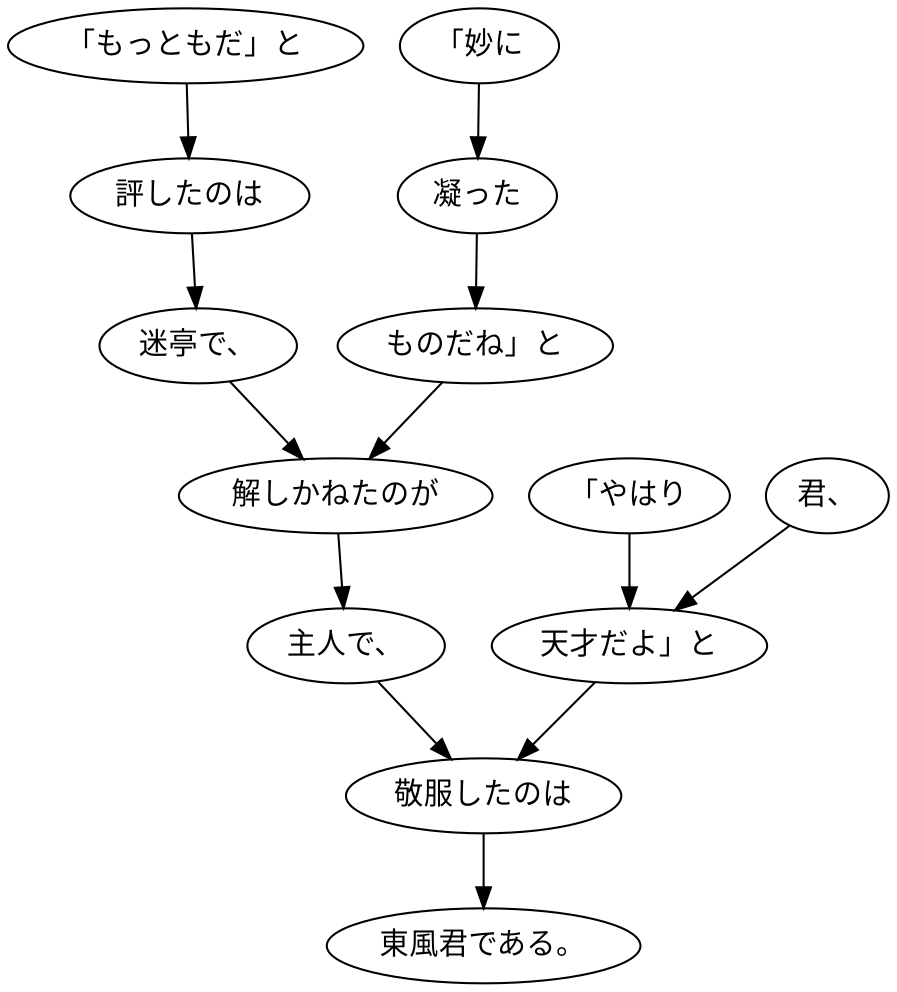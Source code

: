 digraph graph7910 {
	node0 [label="「もっともだ」と"];
	node1 [label="評したのは"];
	node2 [label="迷亭で、"];
	node3 [label="「妙に"];
	node4 [label="凝った"];
	node5 [label="ものだね」と"];
	node6 [label="解しかねたのが"];
	node7 [label="主人で、"];
	node8 [label="「やはり"];
	node9 [label="君、"];
	node10 [label="天才だよ」と"];
	node11 [label="敬服したのは"];
	node12 [label="東風君である。"];
	node0 -> node1;
	node1 -> node2;
	node2 -> node6;
	node3 -> node4;
	node4 -> node5;
	node5 -> node6;
	node6 -> node7;
	node7 -> node11;
	node8 -> node10;
	node9 -> node10;
	node10 -> node11;
	node11 -> node12;
}
